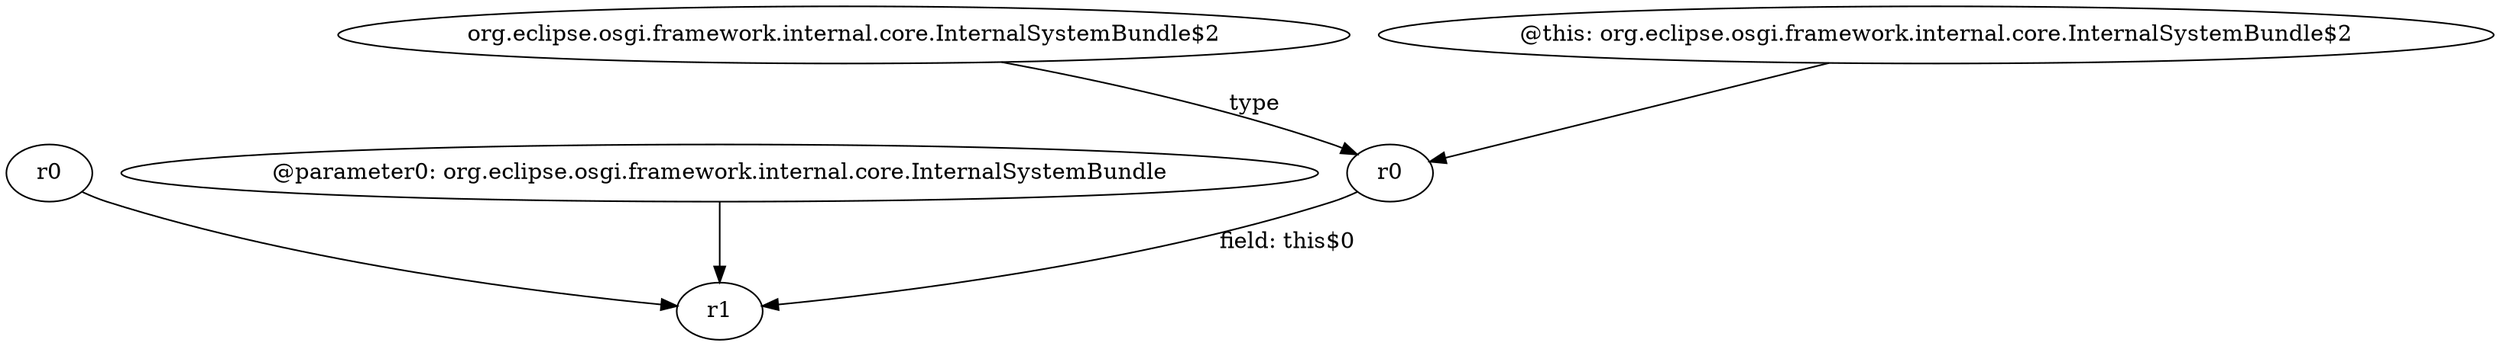 digraph g {
0[label="r0"]
1[label="r1"]
0->1[label="field: this$0"]
2[label="org.eclipse.osgi.framework.internal.core.InternalSystemBundle$2"]
2->0[label="type"]
3[label="r0"]
3->1[label=""]
4[label="@parameter0: org.eclipse.osgi.framework.internal.core.InternalSystemBundle"]
4->1[label=""]
5[label="@this: org.eclipse.osgi.framework.internal.core.InternalSystemBundle$2"]
5->0[label=""]
}